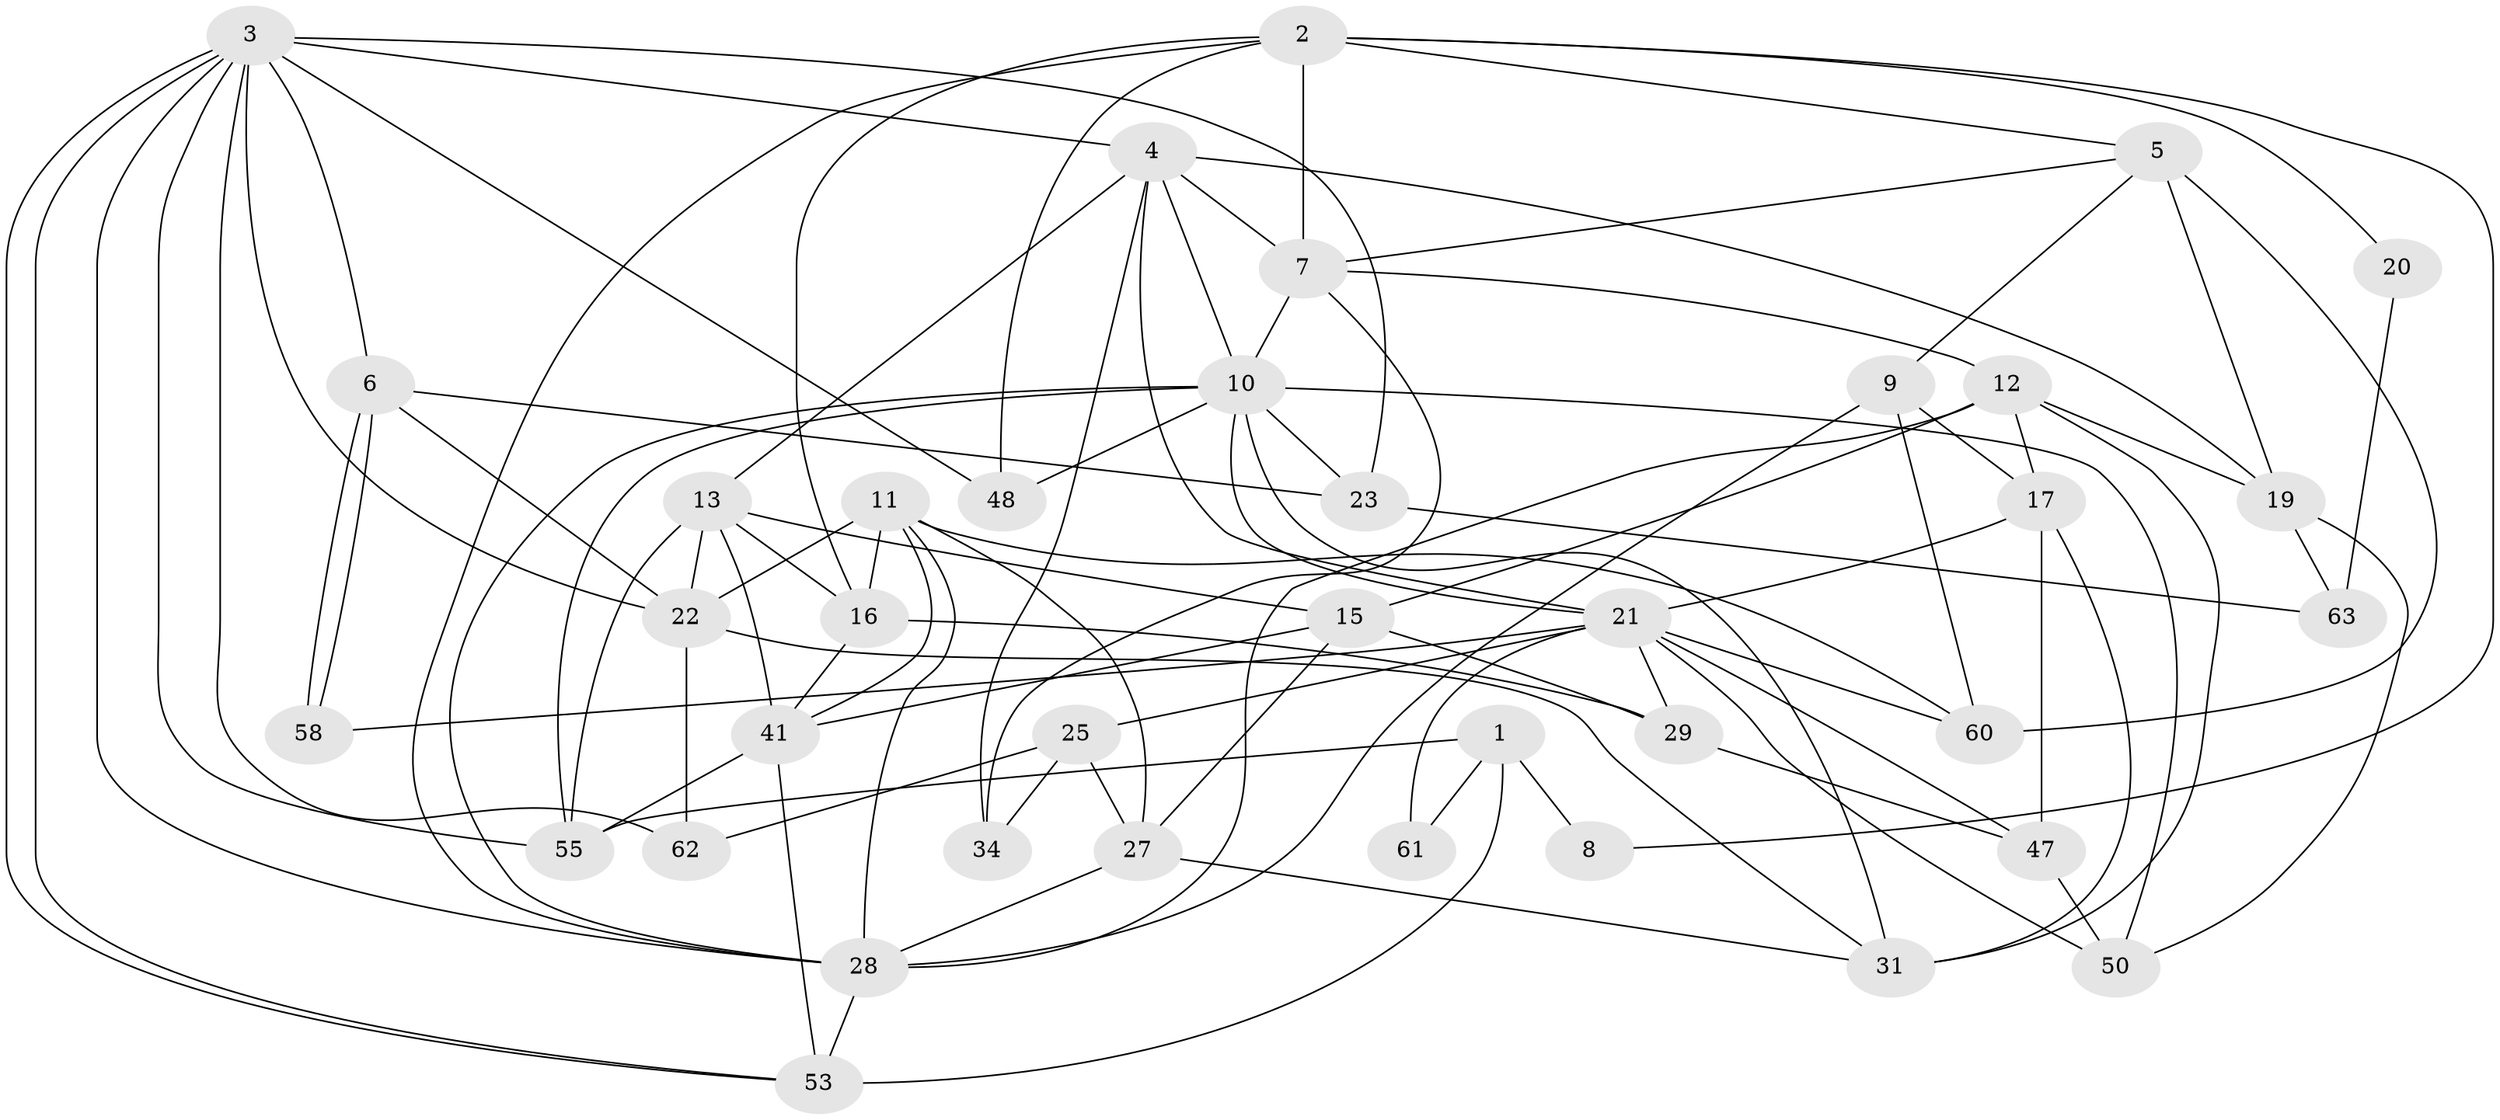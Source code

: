 // original degree distribution, {3: 0.30158730158730157, 4: 0.2698412698412698, 7: 0.015873015873015872, 5: 0.15873015873015872, 2: 0.1111111111111111, 6: 0.12698412698412698, 8: 0.015873015873015872}
// Generated by graph-tools (version 1.1) at 2025/11/02/27/25 16:11:22]
// undirected, 38 vertices, 95 edges
graph export_dot {
graph [start="1"]
  node [color=gray90,style=filled];
  1 [super="+30"];
  2 [super="+54"];
  3 [super="+18"];
  4 [super="+35"];
  5 [super="+43"];
  6 [super="+46"];
  7 [super="+59"];
  8;
  9 [super="+45"];
  10 [super="+14"];
  11 [super="+36"];
  12 [super="+39"];
  13 [super="+26"];
  15 [super="+37"];
  16 [super="+56"];
  17 [super="+32"];
  19 [super="+38"];
  20;
  21 [super="+40"];
  22 [super="+52"];
  23 [super="+24"];
  25 [super="+42"];
  27 [super="+33"];
  28 [super="+49"];
  29;
  31 [super="+51"];
  34;
  41 [super="+44"];
  47 [super="+57"];
  48;
  50;
  53;
  55;
  58;
  60;
  61;
  62;
  63;
  1 -- 53 [weight=2];
  1 -- 55;
  1 -- 8;
  1 -- 61;
  2 -- 16;
  2 -- 5;
  2 -- 8;
  2 -- 48;
  2 -- 20;
  2 -- 7;
  2 -- 28;
  3 -- 53;
  3 -- 53;
  3 -- 55;
  3 -- 6;
  3 -- 48;
  3 -- 28;
  3 -- 62;
  3 -- 4;
  3 -- 22;
  3 -- 23;
  4 -- 13;
  4 -- 21;
  4 -- 34;
  4 -- 19;
  4 -- 7;
  4 -- 10;
  5 -- 19;
  5 -- 9;
  5 -- 60;
  5 -- 7;
  6 -- 58;
  6 -- 58;
  6 -- 22;
  6 -- 23;
  7 -- 12;
  7 -- 34;
  7 -- 10;
  9 -- 17;
  9 -- 60;
  9 -- 28;
  10 -- 21;
  10 -- 48;
  10 -- 50;
  10 -- 55;
  10 -- 23;
  10 -- 31;
  10 -- 28;
  11 -- 28;
  11 -- 41;
  11 -- 16;
  11 -- 22;
  11 -- 27;
  11 -- 60;
  12 -- 17;
  12 -- 15;
  12 -- 19;
  12 -- 28;
  12 -- 31;
  13 -- 16;
  13 -- 55;
  13 -- 41;
  13 -- 15;
  13 -- 22;
  15 -- 27;
  15 -- 41;
  15 -- 29;
  16 -- 41;
  16 -- 29;
  17 -- 47 [weight=3];
  17 -- 21;
  17 -- 31;
  19 -- 63;
  19 -- 50;
  20 -- 63;
  21 -- 29;
  21 -- 47;
  21 -- 50;
  21 -- 25;
  21 -- 58;
  21 -- 60;
  21 -- 61;
  22 -- 62;
  22 -- 31;
  23 -- 63;
  25 -- 62 [weight=2];
  25 -- 34;
  25 -- 27;
  27 -- 28;
  27 -- 31;
  28 -- 53;
  29 -- 47;
  41 -- 55;
  41 -- 53;
  47 -- 50;
}
